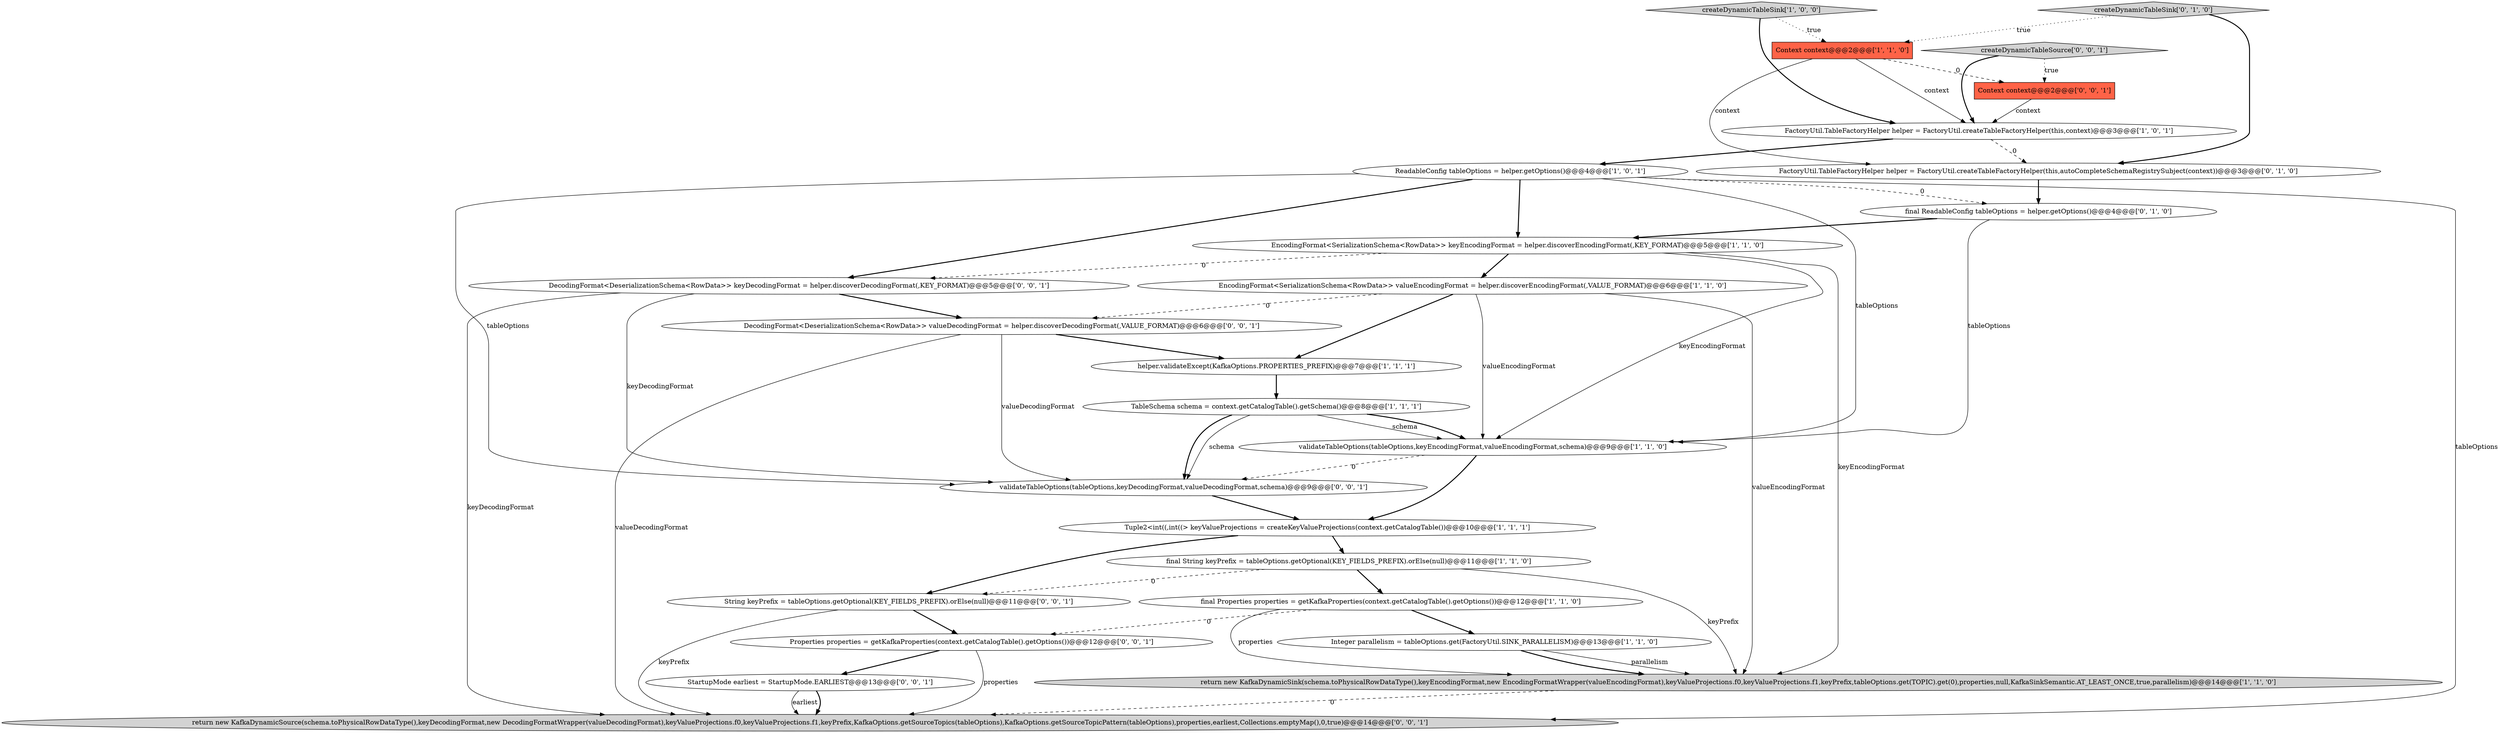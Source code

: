 digraph {
24 [style = filled, label = "createDynamicTableSource['0', '0', '1']", fillcolor = lightgray, shape = diamond image = "AAA0AAABBB3BBB"];
25 [style = filled, label = "return new KafkaDynamicSource(schema.toPhysicalRowDataType(),keyDecodingFormat,new DecodingFormatWrapper(valueDecodingFormat),keyValueProjections.f0,keyValueProjections.f1,keyPrefix,KafkaOptions.getSourceTopics(tableOptions),KafkaOptions.getSourceTopicPattern(tableOptions),properties,earliest,Collections.emptyMap(),0,true)@@@14@@@['0', '0', '1']", fillcolor = lightgray, shape = ellipse image = "AAA0AAABBB3BBB"];
21 [style = filled, label = "String keyPrefix = tableOptions.getOptional(KEY_FIELDS_PREFIX).orElse(null)@@@11@@@['0', '0', '1']", fillcolor = white, shape = ellipse image = "AAA0AAABBB3BBB"];
6 [style = filled, label = "Tuple2<int((,int((> keyValueProjections = createKeyValueProjections(context.getCatalogTable())@@@10@@@['1', '1', '1']", fillcolor = white, shape = ellipse image = "AAA0AAABBB1BBB"];
17 [style = filled, label = "validateTableOptions(tableOptions,keyDecodingFormat,valueDecodingFormat,schema)@@@9@@@['0', '0', '1']", fillcolor = white, shape = ellipse image = "AAA0AAABBB3BBB"];
23 [style = filled, label = "DecodingFormat<DeserializationSchema<RowData>> valueDecodingFormat = helper.discoverDecodingFormat(,VALUE_FORMAT)@@@6@@@['0', '0', '1']", fillcolor = white, shape = ellipse image = "AAA0AAABBB3BBB"];
0 [style = filled, label = "FactoryUtil.TableFactoryHelper helper = FactoryUtil.createTableFactoryHelper(this,context)@@@3@@@['1', '0', '1']", fillcolor = white, shape = ellipse image = "AAA0AAABBB1BBB"];
1 [style = filled, label = "final Properties properties = getKafkaProperties(context.getCatalogTable().getOptions())@@@12@@@['1', '1', '0']", fillcolor = white, shape = ellipse image = "AAA0AAABBB1BBB"];
16 [style = filled, label = "FactoryUtil.TableFactoryHelper helper = FactoryUtil.createTableFactoryHelper(this,autoCompleteSchemaRegistrySubject(context))@@@3@@@['0', '1', '0']", fillcolor = white, shape = ellipse image = "AAA1AAABBB2BBB"];
19 [style = filled, label = "DecodingFormat<DeserializationSchema<RowData>> keyDecodingFormat = helper.discoverDecodingFormat(,KEY_FORMAT)@@@5@@@['0', '0', '1']", fillcolor = white, shape = ellipse image = "AAA0AAABBB3BBB"];
7 [style = filled, label = "EncodingFormat<SerializationSchema<RowData>> keyEncodingFormat = helper.discoverEncodingFormat(,KEY_FORMAT)@@@5@@@['1', '1', '0']", fillcolor = white, shape = ellipse image = "AAA0AAABBB1BBB"];
8 [style = filled, label = "EncodingFormat<SerializationSchema<RowData>> valueEncodingFormat = helper.discoverEncodingFormat(,VALUE_FORMAT)@@@6@@@['1', '1', '0']", fillcolor = white, shape = ellipse image = "AAA0AAABBB1BBB"];
11 [style = filled, label = "createDynamicTableSink['1', '0', '0']", fillcolor = lightgray, shape = diamond image = "AAA0AAABBB1BBB"];
22 [style = filled, label = "StartupMode earliest = StartupMode.EARLIEST@@@13@@@['0', '0', '1']", fillcolor = white, shape = ellipse image = "AAA0AAABBB3BBB"];
2 [style = filled, label = "validateTableOptions(tableOptions,keyEncodingFormat,valueEncodingFormat,schema)@@@9@@@['1', '1', '0']", fillcolor = white, shape = ellipse image = "AAA0AAABBB1BBB"];
4 [style = filled, label = "ReadableConfig tableOptions = helper.getOptions()@@@4@@@['1', '0', '1']", fillcolor = white, shape = ellipse image = "AAA0AAABBB1BBB"];
18 [style = filled, label = "Properties properties = getKafkaProperties(context.getCatalogTable().getOptions())@@@12@@@['0', '0', '1']", fillcolor = white, shape = ellipse image = "AAA0AAABBB3BBB"];
9 [style = filled, label = "TableSchema schema = context.getCatalogTable().getSchema()@@@8@@@['1', '1', '1']", fillcolor = white, shape = ellipse image = "AAA0AAABBB1BBB"];
12 [style = filled, label = "Integer parallelism = tableOptions.get(FactoryUtil.SINK_PARALLELISM)@@@13@@@['1', '1', '0']", fillcolor = white, shape = ellipse image = "AAA0AAABBB1BBB"];
3 [style = filled, label = "Context context@@@2@@@['1', '1', '0']", fillcolor = tomato, shape = box image = "AAA0AAABBB1BBB"];
14 [style = filled, label = "createDynamicTableSink['0', '1', '0']", fillcolor = lightgray, shape = diamond image = "AAA0AAABBB2BBB"];
13 [style = filled, label = "return new KafkaDynamicSink(schema.toPhysicalRowDataType(),keyEncodingFormat,new EncodingFormatWrapper(valueEncodingFormat),keyValueProjections.f0,keyValueProjections.f1,keyPrefix,tableOptions.get(TOPIC).get(0),properties,null,KafkaSinkSemantic.AT_LEAST_ONCE,true,parallelism)@@@14@@@['1', '1', '0']", fillcolor = lightgray, shape = ellipse image = "AAA0AAABBB1BBB"];
5 [style = filled, label = "final String keyPrefix = tableOptions.getOptional(KEY_FIELDS_PREFIX).orElse(null)@@@11@@@['1', '1', '0']", fillcolor = white, shape = ellipse image = "AAA0AAABBB1BBB"];
10 [style = filled, label = "helper.validateExcept(KafkaOptions.PROPERTIES_PREFIX)@@@7@@@['1', '1', '1']", fillcolor = white, shape = ellipse image = "AAA0AAABBB1BBB"];
15 [style = filled, label = "final ReadableConfig tableOptions = helper.getOptions()@@@4@@@['0', '1', '0']", fillcolor = white, shape = ellipse image = "AAA1AAABBB2BBB"];
20 [style = filled, label = "Context context@@@2@@@['0', '0', '1']", fillcolor = tomato, shape = box image = "AAA0AAABBB3BBB"];
9->17 [style = solid, label="schema"];
5->13 [style = solid, label="keyPrefix"];
11->3 [style = dotted, label="true"];
9->2 [style = solid, label="schema"];
3->20 [style = dashed, label="0"];
4->2 [style = solid, label="tableOptions"];
8->2 [style = solid, label="valueEncodingFormat"];
7->8 [style = bold, label=""];
0->4 [style = bold, label=""];
4->7 [style = bold, label=""];
1->18 [style = dashed, label="0"];
14->16 [style = bold, label=""];
14->3 [style = dotted, label="true"];
23->10 [style = bold, label=""];
7->13 [style = solid, label="keyEncodingFormat"];
18->22 [style = bold, label=""];
10->9 [style = bold, label=""];
1->12 [style = bold, label=""];
15->2 [style = solid, label="tableOptions"];
5->1 [style = bold, label=""];
11->0 [style = bold, label=""];
24->20 [style = dotted, label="true"];
2->17 [style = dashed, label="0"];
9->2 [style = bold, label=""];
4->25 [style = solid, label="tableOptions"];
16->15 [style = bold, label=""];
4->15 [style = dashed, label="0"];
7->19 [style = dashed, label="0"];
24->0 [style = bold, label=""];
19->23 [style = bold, label=""];
15->7 [style = bold, label=""];
1->13 [style = solid, label="properties"];
4->17 [style = solid, label="tableOptions"];
8->13 [style = solid, label="valueEncodingFormat"];
12->13 [style = bold, label=""];
3->0 [style = solid, label="context"];
8->23 [style = dashed, label="0"];
6->21 [style = bold, label=""];
23->25 [style = solid, label="valueDecodingFormat"];
0->16 [style = dashed, label="0"];
4->19 [style = bold, label=""];
18->25 [style = solid, label="properties"];
17->6 [style = bold, label=""];
13->25 [style = dashed, label="0"];
21->18 [style = bold, label=""];
9->17 [style = bold, label=""];
22->25 [style = bold, label=""];
22->25 [style = solid, label="earliest"];
12->13 [style = solid, label="parallelism"];
6->5 [style = bold, label=""];
5->21 [style = dashed, label="0"];
20->0 [style = solid, label="context"];
2->6 [style = bold, label=""];
7->2 [style = solid, label="keyEncodingFormat"];
3->16 [style = solid, label="context"];
19->17 [style = solid, label="keyDecodingFormat"];
21->25 [style = solid, label="keyPrefix"];
19->25 [style = solid, label="keyDecodingFormat"];
8->10 [style = bold, label=""];
23->17 [style = solid, label="valueDecodingFormat"];
}
